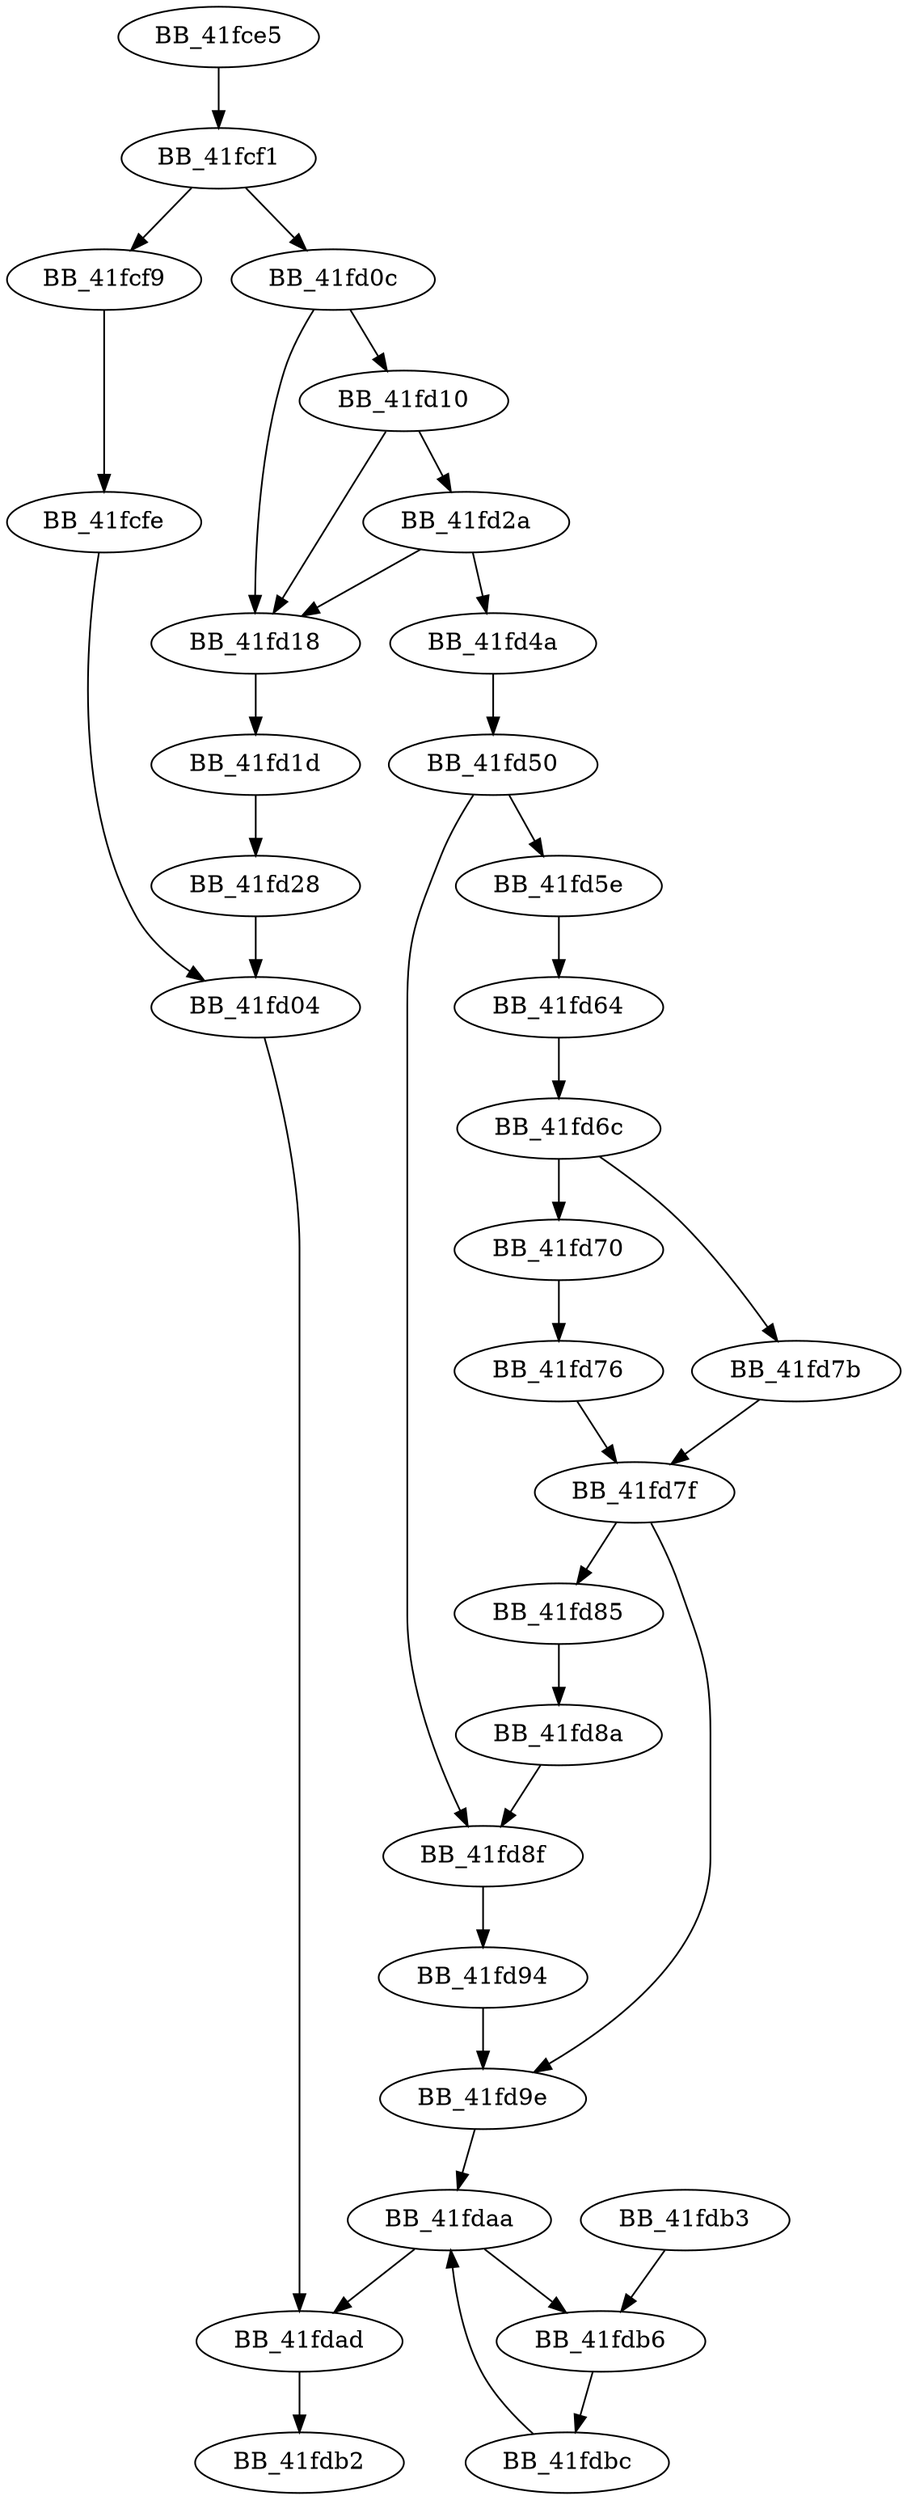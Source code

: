 DiGraph __commit{
BB_41fce5->BB_41fcf1
BB_41fcf1->BB_41fcf9
BB_41fcf1->BB_41fd0c
BB_41fcf9->BB_41fcfe
BB_41fcfe->BB_41fd04
BB_41fd04->BB_41fdad
BB_41fd0c->BB_41fd10
BB_41fd0c->BB_41fd18
BB_41fd10->BB_41fd18
BB_41fd10->BB_41fd2a
BB_41fd18->BB_41fd1d
BB_41fd1d->BB_41fd28
BB_41fd28->BB_41fd04
BB_41fd2a->BB_41fd18
BB_41fd2a->BB_41fd4a
BB_41fd4a->BB_41fd50
BB_41fd50->BB_41fd5e
BB_41fd50->BB_41fd8f
BB_41fd5e->BB_41fd64
BB_41fd64->BB_41fd6c
BB_41fd6c->BB_41fd70
BB_41fd6c->BB_41fd7b
BB_41fd70->BB_41fd76
BB_41fd76->BB_41fd7f
BB_41fd7b->BB_41fd7f
BB_41fd7f->BB_41fd85
BB_41fd7f->BB_41fd9e
BB_41fd85->BB_41fd8a
BB_41fd8a->BB_41fd8f
BB_41fd8f->BB_41fd94
BB_41fd94->BB_41fd9e
BB_41fd9e->BB_41fdaa
BB_41fdaa->BB_41fdad
BB_41fdaa->BB_41fdb6
BB_41fdad->BB_41fdb2
BB_41fdb3->BB_41fdb6
BB_41fdb6->BB_41fdbc
BB_41fdbc->BB_41fdaa
}
